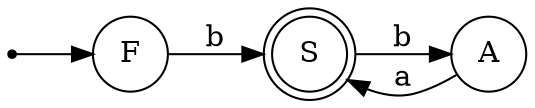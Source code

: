digraph LeftLinear_Expected {
  rankdir=LR;
  start [shape=point];
  node [shape=doublecircle]; S;
  node [shape=circle];
  start -> F;
  F -> S [label="b"];
  S -> A [label="b"];
  A -> S [label="a"];
}